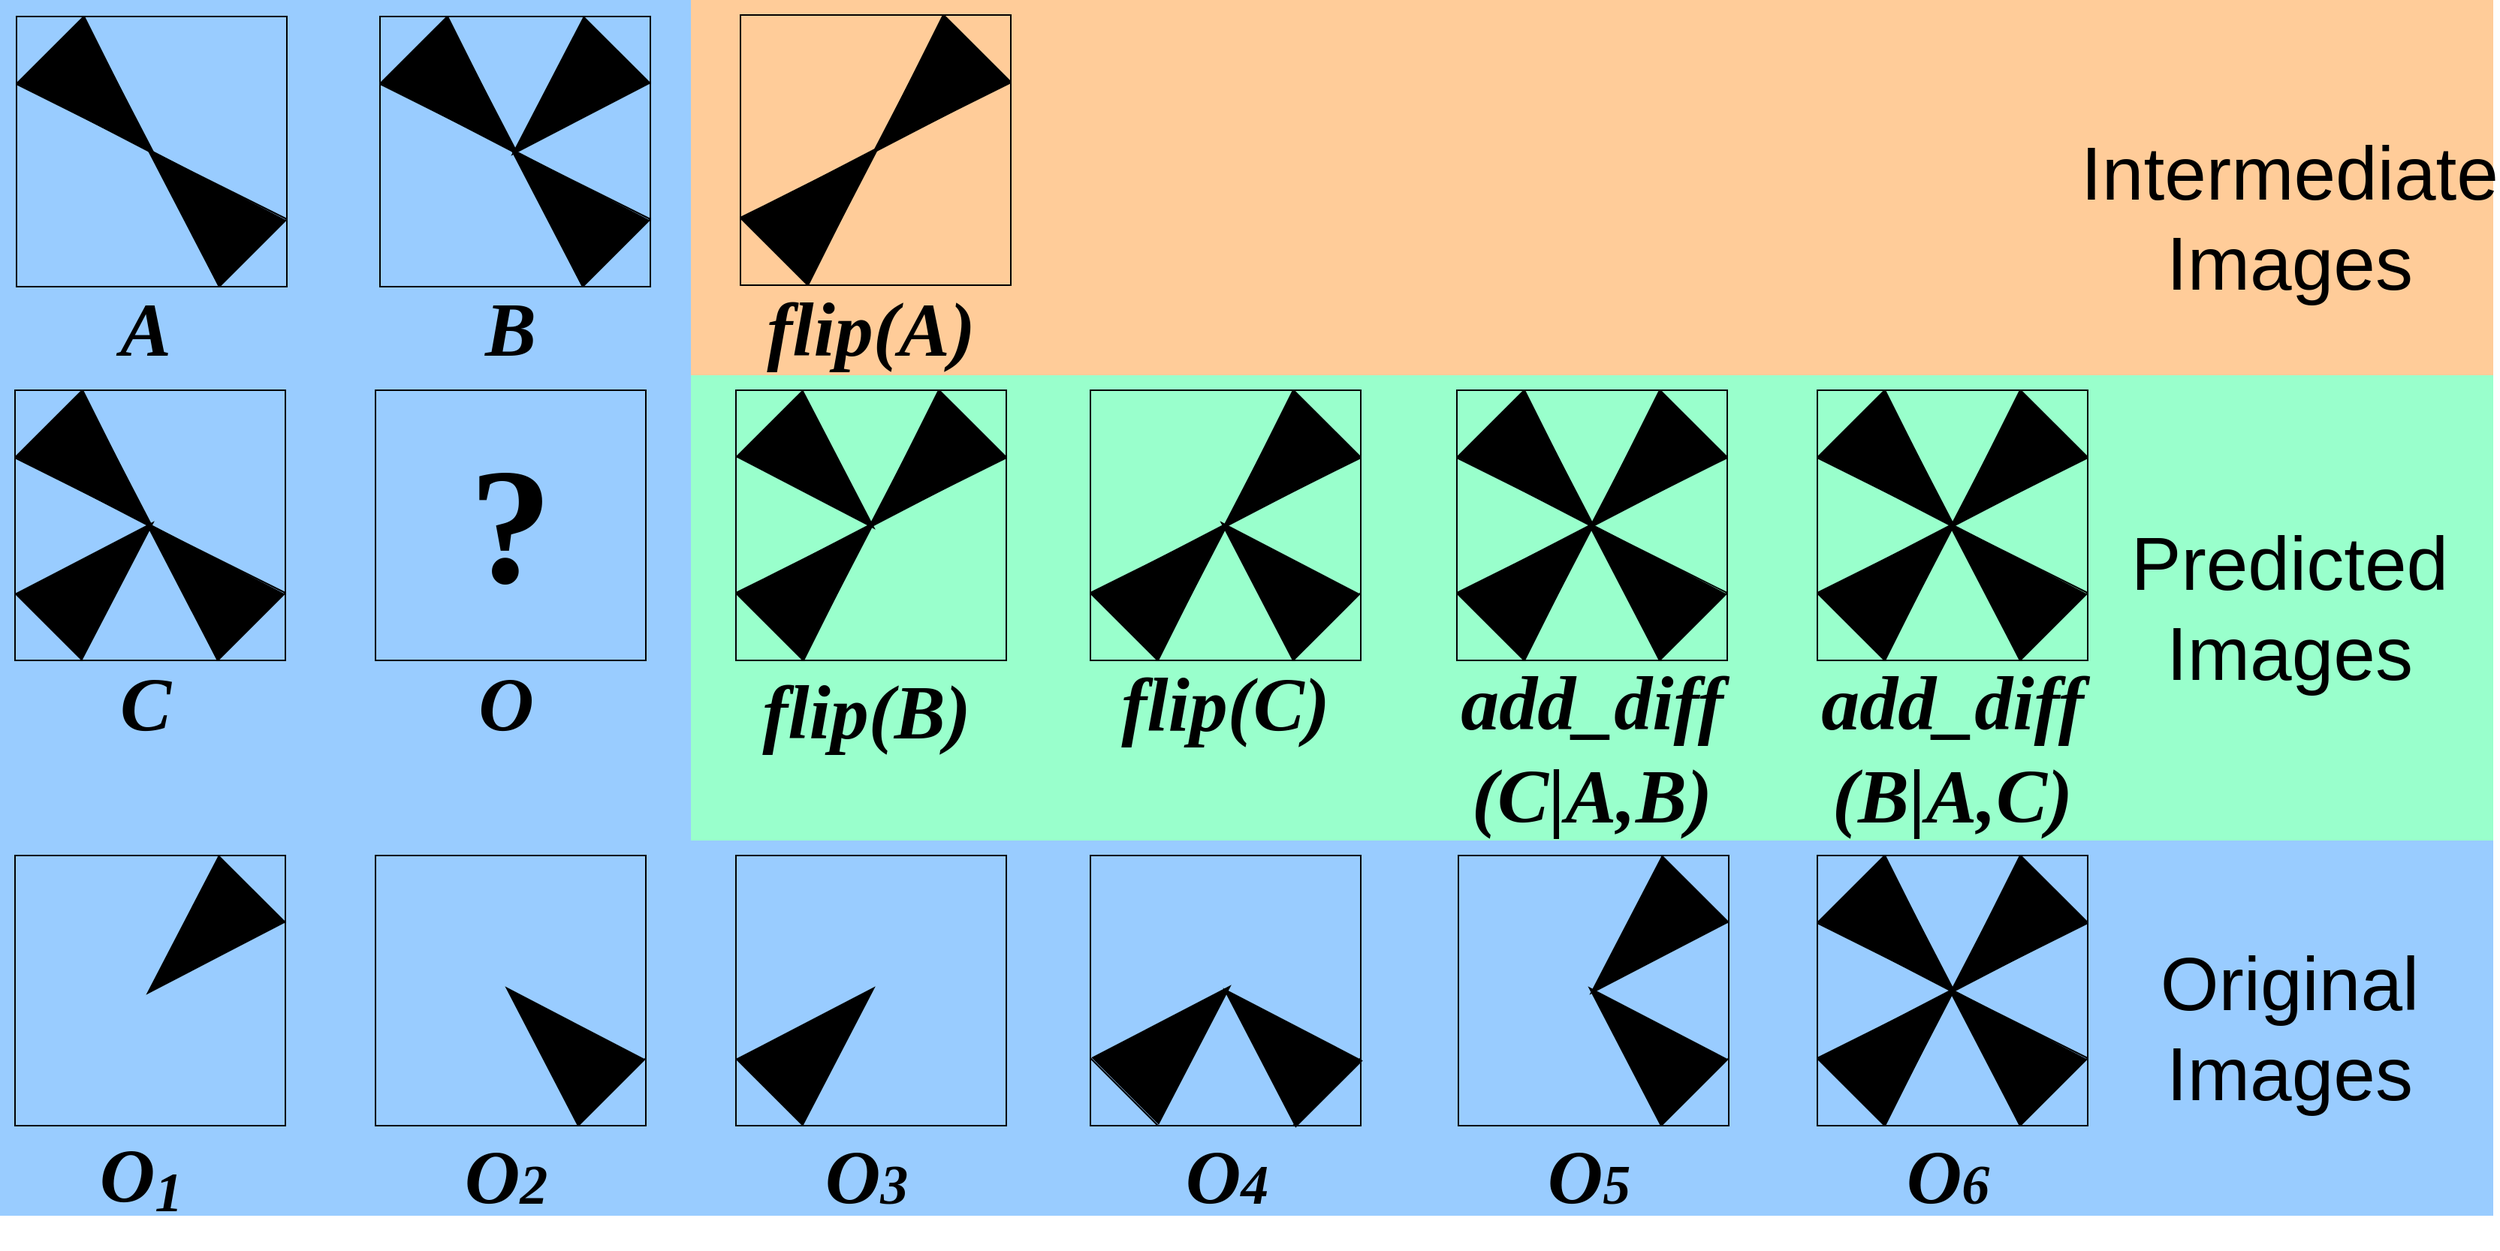 <mxfile version="12.9.13" type="device"><diagram id="jksH0G1JqViHmrjZxsYp" name="Page-1"><mxGraphModel dx="-59" dy="522" grid="1" gridSize="10" guides="1" tooltips="1" connect="1" arrows="1" fold="1" page="1" pageScale="1" pageWidth="827" pageHeight="1169" math="0" shadow="0"><root><mxCell id="0"/><mxCell id="1" parent="0"/><mxCell id="V8iAN355893rU8RyDcKf-46" value="" style="shape=ext;double=1;rounded=0;whiteSpace=wrap;html=1;strokeColor=none;fillColor=#FFCC99;" parent="1" vertex="1"><mxGeometry x="1460" y="360" width="1200" height="250" as="geometry"/></mxCell><mxCell id="V8iAN355893rU8RyDcKf-45" value="" style="shape=ext;double=1;rounded=0;whiteSpace=wrap;html=1;strokeColor=none;fillColor=#99FFCC;" parent="1" vertex="1"><mxGeometry x="1460" y="610" width="1200" height="310" as="geometry"/></mxCell><mxCell id="V8iAN355893rU8RyDcKf-40" value="" style="shape=ext;double=1;rounded=0;whiteSpace=wrap;html=1;strokeColor=none;fillColor=#99CCFF;" parent="1" vertex="1"><mxGeometry x="1430" y="920" width="1230" height="250" as="geometry"/></mxCell><mxCell id="V8iAN355893rU8RyDcKf-39" value="" style="shape=ext;double=1;rounded=0;whiteSpace=wrap;html=1;strokeColor=none;fillColor=#99CCFF;" parent="1" vertex="1"><mxGeometry x="1000" y="360" width="460" height="810" as="geometry"/></mxCell><mxCell id="NiwXGFYNFmS52FeRTaWE-50" value="&lt;h1&gt;&lt;font face=&quot;Times New Roman&quot;&gt;&lt;i&gt;&lt;span style=&quot;font-size: 51px&quot;&gt;O&lt;/span&gt;&lt;sub&gt;&lt;font style=&quot;font-size: 37px&quot;&gt;1&lt;/font&gt;&lt;/sub&gt;&lt;/i&gt;&lt;/font&gt;&lt;/h1&gt;" style="text;html=1;strokeColor=none;fillColor=none;align=center;verticalAlign=middle;whiteSpace=wrap;rounded=0;" parent="1" vertex="1"><mxGeometry x="1053.56" y="1115" width="80" height="60" as="geometry"/></mxCell><mxCell id="NiwXGFYNFmS52FeRTaWE-51" value="&lt;h1&gt;&lt;font face=&quot;Times New Roman&quot;&gt;&lt;i&gt;&lt;span style=&quot;font-size: 51px&quot;&gt;O&lt;/span&gt;&lt;span style=&quot;font-size: 37px&quot;&gt;2&lt;/span&gt;&lt;/i&gt;&lt;/font&gt;&lt;/h1&gt;" style="text;html=1;strokeColor=none;fillColor=none;align=center;verticalAlign=middle;whiteSpace=wrap;rounded=0;" parent="1" vertex="1"><mxGeometry x="1297" y="1115" width="80" height="60" as="geometry"/></mxCell><mxCell id="NiwXGFYNFmS52FeRTaWE-53" value="&lt;h1&gt;&lt;font face=&quot;Times New Roman&quot;&gt;&lt;i&gt;&lt;span style=&quot;font-size: 51px&quot;&gt;O&lt;/span&gt;&lt;span style=&quot;font-size: 37px&quot;&gt;4&lt;/span&gt;&lt;/i&gt;&lt;/font&gt;&lt;/h1&gt;" style="text;html=1;strokeColor=none;fillColor=none;align=center;verticalAlign=middle;whiteSpace=wrap;rounded=0;" parent="1" vertex="1"><mxGeometry x="1777" y="1115" width="80" height="60" as="geometry"/></mxCell><mxCell id="NiwXGFYNFmS52FeRTaWE-54" value="&lt;h1&gt;&lt;font face=&quot;Times New Roman&quot;&gt;&lt;i&gt;&lt;span style=&quot;font-size: 51px&quot;&gt;O&lt;/span&gt;&lt;span style=&quot;font-size: 37px&quot;&gt;5&lt;/span&gt;&lt;/i&gt;&lt;/font&gt;&lt;/h1&gt;" style="text;html=1;strokeColor=none;fillColor=none;align=center;verticalAlign=middle;whiteSpace=wrap;rounded=0;" parent="1" vertex="1"><mxGeometry x="2018" y="1115" width="80" height="60" as="geometry"/></mxCell><mxCell id="ddSdsStfOolBlEzkLRpu-2" value="" style="group" parent="1" vertex="1" connectable="0"><mxGeometry x="1253.44" y="400" width="174" height="172" as="geometry"/></mxCell><mxCell id="NiwXGFYNFmS52FeRTaWE-175" value="" style="group" parent="ddSdsStfOolBlEzkLRpu-2" vertex="1" connectable="0"><mxGeometry x="-0.44" y="-29" width="174" height="172" as="geometry"/></mxCell><mxCell id="NiwXGFYNFmS52FeRTaWE-173" value="" style="group" parent="NiwXGFYNFmS52FeRTaWE-175" vertex="1" connectable="0"><mxGeometry width="174" height="172" as="geometry"/></mxCell><mxCell id="NiwXGFYNFmS52FeRTaWE-170" value="" style="group" parent="NiwXGFYNFmS52FeRTaWE-173" vertex="1" connectable="0"><mxGeometry width="174" height="172" as="geometry"/></mxCell><mxCell id="NiwXGFYNFmS52FeRTaWE-151" value="" style="group" parent="NiwXGFYNFmS52FeRTaWE-170" vertex="1" connectable="0"><mxGeometry width="174" height="172" as="geometry"/></mxCell><mxCell id="NiwXGFYNFmS52FeRTaWE-148" value="" style="group" parent="NiwXGFYNFmS52FeRTaWE-151" vertex="1" connectable="0"><mxGeometry width="174" height="172" as="geometry"/></mxCell><mxCell id="NiwXGFYNFmS52FeRTaWE-70" value="" style="group" parent="NiwXGFYNFmS52FeRTaWE-148" vertex="1" connectable="0"><mxGeometry width="174" height="172" as="geometry"/></mxCell><mxCell id="I-WeOvQa9Y4Ec-B1qsH_-161" value="" style="group" parent="NiwXGFYNFmS52FeRTaWE-70" vertex="1" connectable="0"><mxGeometry width="174" height="172" as="geometry"/></mxCell><mxCell id="I-WeOvQa9Y4Ec-B1qsH_-137" value="" style="whiteSpace=wrap;html=1;aspect=fixed;fillColor=none;" parent="I-WeOvQa9Y4Ec-B1qsH_-161" vertex="1"><mxGeometry width="180" height="180" as="geometry"/></mxCell><mxCell id="I-WeOvQa9Y4Ec-B1qsH_-138" value="" style="endArrow=none;html=1;entryX=1;entryY=0.25;entryDx=0;entryDy=0;exitX=0.75;exitY=0;exitDx=0;exitDy=0;" parent="I-WeOvQa9Y4Ec-B1qsH_-161" source="I-WeOvQa9Y4Ec-B1qsH_-137" target="I-WeOvQa9Y4Ec-B1qsH_-137" edge="1"><mxGeometry width="50" height="50" relative="1" as="geometry"><mxPoint x="90" y="210" as="sourcePoint"/><mxPoint x="140" y="160" as="targetPoint"/></mxGeometry></mxCell><mxCell id="I-WeOvQa9Y4Ec-B1qsH_-139" value="" style="endArrow=none;html=1;entryX=1;entryY=0.75;entryDx=0;entryDy=0;exitX=0.75;exitY=1;exitDx=0;exitDy=0;" parent="I-WeOvQa9Y4Ec-B1qsH_-161" source="I-WeOvQa9Y4Ec-B1qsH_-137" target="I-WeOvQa9Y4Ec-B1qsH_-137" edge="1"><mxGeometry width="50" height="50" relative="1" as="geometry"><mxPoint y="230" as="sourcePoint"/><mxPoint x="50" y="180" as="targetPoint"/></mxGeometry></mxCell><mxCell id="I-WeOvQa9Y4Ec-B1qsH_-141" value="" style="endArrow=none;html=1;entryX=0.25;entryY=0;entryDx=0;entryDy=0;exitX=0;exitY=0.25;exitDx=0;exitDy=0;" parent="I-WeOvQa9Y4Ec-B1qsH_-161" source="I-WeOvQa9Y4Ec-B1qsH_-137" target="I-WeOvQa9Y4Ec-B1qsH_-137" edge="1"><mxGeometry width="50" height="50" relative="1" as="geometry"><mxPoint x="-10" y="270" as="sourcePoint"/><mxPoint x="40" y="220" as="targetPoint"/></mxGeometry></mxCell><mxCell id="I-WeOvQa9Y4Ec-B1qsH_-144" value="" style="endArrow=none;html=1;entryX=0.25;entryY=0;entryDx=0;entryDy=0;exitX=0.75;exitY=1;exitDx=0;exitDy=0;" parent="I-WeOvQa9Y4Ec-B1qsH_-161" source="I-WeOvQa9Y4Ec-B1qsH_-137" target="I-WeOvQa9Y4Ec-B1qsH_-137" edge="1"><mxGeometry width="50" height="50" relative="1" as="geometry"><mxPoint x="-170" y="260" as="sourcePoint"/><mxPoint x="-120" y="210" as="targetPoint"/></mxGeometry></mxCell><mxCell id="I-WeOvQa9Y4Ec-B1qsH_-145" value="" style="endArrow=none;html=1;entryX=0;entryY=0.25;entryDx=0;entryDy=0;exitX=1;exitY=0.75;exitDx=0;exitDy=0;" parent="I-WeOvQa9Y4Ec-B1qsH_-161" source="I-WeOvQa9Y4Ec-B1qsH_-137" target="I-WeOvQa9Y4Ec-B1qsH_-137" edge="1"><mxGeometry width="50" height="50" relative="1" as="geometry"><mxPoint x="-50" y="310" as="sourcePoint"/><mxPoint y="260" as="targetPoint"/></mxGeometry></mxCell><mxCell id="I-WeOvQa9Y4Ec-B1qsH_-146" value="a" style="triangle;whiteSpace=wrap;html=1;fillColor=#000000;rotation=45;" parent="I-WeOvQa9Y4Ec-B1qsH_-161" vertex="1"><mxGeometry x="8.12" y="26" width="98" height="62" as="geometry"/></mxCell><mxCell id="NiwXGFYNFmS52FeRTaWE-67" value="a" style="triangle;whiteSpace=wrap;html=1;fillColor=#000000;rotation=45;direction=south;" parent="I-WeOvQa9Y4Ec-B1qsH_-161" vertex="1"><mxGeometry x="92" y="8" width="62" height="98" as="geometry"/></mxCell><mxCell id="NiwXGFYNFmS52FeRTaWE-68" value="a" style="triangle;whiteSpace=wrap;html=1;fillColor=#000000;rotation=45;direction=west;" parent="I-WeOvQa9Y4Ec-B1qsH_-161" vertex="1"><mxGeometry x="73" y="92" width="98" height="62" as="geometry"/></mxCell><mxCell id="OsRiTLpaoRMBP1u2GWGv-2" value="&lt;h1&gt;&lt;font style=&quot;font-size: 51px&quot; face=&quot;Times New Roman&quot;&gt;&lt;i&gt;B&lt;/i&gt;&lt;/font&gt;&lt;/h1&gt;" style="text;html=1;strokeColor=none;fillColor=none;align=center;verticalAlign=middle;whiteSpace=wrap;rounded=0;" parent="1" vertex="1"><mxGeometry x="1300.44" y="550" width="80" height="60" as="geometry"/></mxCell><mxCell id="OsRiTLpaoRMBP1u2GWGv-4" value="" style="group" parent="1" vertex="1" connectable="0"><mxGeometry x="1010" y="930" width="178" height="176" as="geometry"/></mxCell><mxCell id="NiwXGFYNFmS52FeRTaWE-132" value="" style="group" parent="OsRiTLpaoRMBP1u2GWGv-4" vertex="1" connectable="0"><mxGeometry x="4" y="4" width="174" height="172" as="geometry"/></mxCell><mxCell id="NiwXGFYNFmS52FeRTaWE-152" value="" style="group" parent="OsRiTLpaoRMBP1u2GWGv-4" vertex="1" connectable="0"><mxGeometry width="174" height="172" as="geometry"/></mxCell><mxCell id="NiwXGFYNFmS52FeRTaWE-153" value="" style="group" parent="NiwXGFYNFmS52FeRTaWE-152" vertex="1" connectable="0"><mxGeometry width="174" height="172" as="geometry"/></mxCell><mxCell id="NiwXGFYNFmS52FeRTaWE-154" value="" style="group" parent="NiwXGFYNFmS52FeRTaWE-153" vertex="1" connectable="0"><mxGeometry width="174" height="172" as="geometry"/></mxCell><mxCell id="NiwXGFYNFmS52FeRTaWE-155" value="" style="group" parent="NiwXGFYNFmS52FeRTaWE-154" vertex="1" connectable="0"><mxGeometry width="174" height="172" as="geometry"/></mxCell><mxCell id="NiwXGFYNFmS52FeRTaWE-156" value="" style="whiteSpace=wrap;html=1;aspect=fixed;fillColor=none;" parent="NiwXGFYNFmS52FeRTaWE-155" vertex="1"><mxGeometry width="180" height="180" as="geometry"/></mxCell><mxCell id="NiwXGFYNFmS52FeRTaWE-157" value="" style="endArrow=none;html=1;entryX=1;entryY=0.25;entryDx=0;entryDy=0;exitX=0.75;exitY=0;exitDx=0;exitDy=0;" parent="NiwXGFYNFmS52FeRTaWE-155" source="NiwXGFYNFmS52FeRTaWE-156" target="NiwXGFYNFmS52FeRTaWE-156" edge="1"><mxGeometry width="50" height="50" relative="1" as="geometry"><mxPoint x="90" y="210" as="sourcePoint"/><mxPoint x="140" y="160" as="targetPoint"/></mxGeometry></mxCell><mxCell id="NiwXGFYNFmS52FeRTaWE-166" value="a" style="triangle;whiteSpace=wrap;html=1;fillColor=#000000;rotation=45;direction=south;" parent="NiwXGFYNFmS52FeRTaWE-155" vertex="1"><mxGeometry x="92" y="8" width="62" height="98" as="geometry"/></mxCell><mxCell id="OsRiTLpaoRMBP1u2GWGv-5" value="" style="group" parent="1" vertex="1" connectable="0"><mxGeometry x="1250" y="930" width="174" height="172" as="geometry"/></mxCell><mxCell id="NiwXGFYNFmS52FeRTaWE-176" value="" style="group" parent="OsRiTLpaoRMBP1u2GWGv-5" vertex="1" connectable="0"><mxGeometry width="174" height="172" as="geometry"/></mxCell><mxCell id="NiwXGFYNFmS52FeRTaWE-177" value="" style="group" parent="NiwXGFYNFmS52FeRTaWE-176" vertex="1" connectable="0"><mxGeometry width="174" height="172" as="geometry"/></mxCell><mxCell id="NiwXGFYNFmS52FeRTaWE-178" value="" style="group" parent="NiwXGFYNFmS52FeRTaWE-177" vertex="1" connectable="0"><mxGeometry width="174" height="172" as="geometry"/></mxCell><mxCell id="NiwXGFYNFmS52FeRTaWE-179" value="" style="group" parent="NiwXGFYNFmS52FeRTaWE-178" vertex="1" connectable="0"><mxGeometry width="174" height="172" as="geometry"/></mxCell><mxCell id="NiwXGFYNFmS52FeRTaWE-180" value="" style="group" parent="NiwXGFYNFmS52FeRTaWE-179" vertex="1" connectable="0"><mxGeometry width="174" height="172" as="geometry"/></mxCell><mxCell id="NiwXGFYNFmS52FeRTaWE-181" value="" style="group" parent="NiwXGFYNFmS52FeRTaWE-180" vertex="1" connectable="0"><mxGeometry width="174" height="172" as="geometry"/></mxCell><mxCell id="NiwXGFYNFmS52FeRTaWE-182" value="" style="group" parent="NiwXGFYNFmS52FeRTaWE-181" vertex="1" connectable="0"><mxGeometry width="174" height="172" as="geometry"/></mxCell><mxCell id="NiwXGFYNFmS52FeRTaWE-183" value="" style="whiteSpace=wrap;html=1;aspect=fixed;fillColor=none;" parent="NiwXGFYNFmS52FeRTaWE-182" vertex="1"><mxGeometry width="180" height="180" as="geometry"/></mxCell><mxCell id="NiwXGFYNFmS52FeRTaWE-185" value="" style="endArrow=none;html=1;entryX=1;entryY=0.75;entryDx=0;entryDy=0;exitX=0.75;exitY=1;exitDx=0;exitDy=0;" parent="NiwXGFYNFmS52FeRTaWE-182" source="NiwXGFYNFmS52FeRTaWE-183" target="NiwXGFYNFmS52FeRTaWE-183" edge="1"><mxGeometry width="50" height="50" relative="1" as="geometry"><mxPoint y="230" as="sourcePoint"/><mxPoint x="50" y="180" as="targetPoint"/></mxGeometry></mxCell><mxCell id="NiwXGFYNFmS52FeRTaWE-194" value="a" style="triangle;whiteSpace=wrap;html=1;fillColor=#000000;rotation=45;direction=west;" parent="NiwXGFYNFmS52FeRTaWE-182" vertex="1"><mxGeometry x="73" y="92" width="98" height="62" as="geometry"/></mxCell><mxCell id="OsRiTLpaoRMBP1u2GWGv-6" value="" style="group" parent="1" vertex="1" connectable="0"><mxGeometry x="1490" y="930" width="174" height="172" as="geometry"/></mxCell><mxCell id="NiwXGFYNFmS52FeRTaWE-196" value="" style="group" parent="OsRiTLpaoRMBP1u2GWGv-6" vertex="1" connectable="0"><mxGeometry width="174" height="172" as="geometry"/></mxCell><mxCell id="NiwXGFYNFmS52FeRTaWE-197" value="" style="group" parent="NiwXGFYNFmS52FeRTaWE-196" vertex="1" connectable="0"><mxGeometry width="174" height="172" as="geometry"/></mxCell><mxCell id="NiwXGFYNFmS52FeRTaWE-198" value="" style="group" parent="NiwXGFYNFmS52FeRTaWE-197" vertex="1" connectable="0"><mxGeometry width="174" height="172" as="geometry"/></mxCell><mxCell id="NiwXGFYNFmS52FeRTaWE-199" value="" style="group" parent="NiwXGFYNFmS52FeRTaWE-198" vertex="1" connectable="0"><mxGeometry width="174" height="172" as="geometry"/></mxCell><mxCell id="NiwXGFYNFmS52FeRTaWE-200" value="" style="group" parent="NiwXGFYNFmS52FeRTaWE-199" vertex="1" connectable="0"><mxGeometry width="174" height="172" as="geometry"/></mxCell><mxCell id="NiwXGFYNFmS52FeRTaWE-201" value="" style="group" parent="NiwXGFYNFmS52FeRTaWE-200" vertex="1" connectable="0"><mxGeometry width="174" height="172" as="geometry"/></mxCell><mxCell id="NiwXGFYNFmS52FeRTaWE-202" value="" style="group" parent="NiwXGFYNFmS52FeRTaWE-201" vertex="1" connectable="0"><mxGeometry width="174" height="172" as="geometry"/></mxCell><mxCell id="NiwXGFYNFmS52FeRTaWE-203" value="" style="whiteSpace=wrap;html=1;aspect=fixed;fillColor=none;" parent="NiwXGFYNFmS52FeRTaWE-202" vertex="1"><mxGeometry width="180" height="180" as="geometry"/></mxCell><mxCell id="NiwXGFYNFmS52FeRTaWE-206" value="" style="endArrow=none;html=1;entryX=0.25;entryY=1;entryDx=0;entryDy=0;exitX=0;exitY=0.75;exitDx=0;exitDy=0;" parent="NiwXGFYNFmS52FeRTaWE-202" source="NiwXGFYNFmS52FeRTaWE-203" target="NiwXGFYNFmS52FeRTaWE-203" edge="1"><mxGeometry width="50" height="50" relative="1" as="geometry"><mxPoint x="30" y="260" as="sourcePoint"/><mxPoint x="80" y="210" as="targetPoint"/></mxGeometry></mxCell><mxCell id="NiwXGFYNFmS52FeRTaWE-215" value="a" style="triangle;whiteSpace=wrap;html=1;fillColor=#000000;rotation=45;direction=north;" parent="NiwXGFYNFmS52FeRTaWE-202" vertex="1"><mxGeometry x="26.12" y="74" width="62" height="98" as="geometry"/></mxCell><mxCell id="OsRiTLpaoRMBP1u2GWGv-8" value="" style="group" parent="1" vertex="1" connectable="0"><mxGeometry x="1971" y="930" width="174" height="172" as="geometry"/></mxCell><mxCell id="NiwXGFYNFmS52FeRTaWE-86" value="" style="group" parent="OsRiTLpaoRMBP1u2GWGv-8" vertex="1" connectable="0"><mxGeometry width="174" height="172" as="geometry"/></mxCell><mxCell id="NiwXGFYNFmS52FeRTaWE-87" value="" style="group" parent="NiwXGFYNFmS52FeRTaWE-86" vertex="1" connectable="0"><mxGeometry width="174" height="172" as="geometry"/></mxCell><mxCell id="NiwXGFYNFmS52FeRTaWE-88" value="" style="whiteSpace=wrap;html=1;aspect=fixed;fillColor=none;" parent="NiwXGFYNFmS52FeRTaWE-87" vertex="1"><mxGeometry width="180" height="180" as="geometry"/></mxCell><mxCell id="NiwXGFYNFmS52FeRTaWE-89" value="" style="endArrow=none;html=1;entryX=1;entryY=0.25;entryDx=0;entryDy=0;exitX=0.75;exitY=0;exitDx=0;exitDy=0;" parent="NiwXGFYNFmS52FeRTaWE-87" source="NiwXGFYNFmS52FeRTaWE-88" target="NiwXGFYNFmS52FeRTaWE-88" edge="1"><mxGeometry width="50" height="50" relative="1" as="geometry"><mxPoint x="90" y="210" as="sourcePoint"/><mxPoint x="140" y="160" as="targetPoint"/></mxGeometry></mxCell><mxCell id="NiwXGFYNFmS52FeRTaWE-90" value="" style="endArrow=none;html=1;entryX=1;entryY=0.75;entryDx=0;entryDy=0;exitX=0.75;exitY=1;exitDx=0;exitDy=0;" parent="NiwXGFYNFmS52FeRTaWE-87" source="NiwXGFYNFmS52FeRTaWE-88" target="NiwXGFYNFmS52FeRTaWE-88" edge="1"><mxGeometry width="50" height="50" relative="1" as="geometry"><mxPoint y="230" as="sourcePoint"/><mxPoint x="50" y="180" as="targetPoint"/></mxGeometry></mxCell><mxCell id="NiwXGFYNFmS52FeRTaWE-98" value="a" style="triangle;whiteSpace=wrap;html=1;fillColor=#000000;rotation=45;direction=south;" parent="NiwXGFYNFmS52FeRTaWE-87" vertex="1"><mxGeometry x="92" y="8" width="62" height="98" as="geometry"/></mxCell><mxCell id="NiwXGFYNFmS52FeRTaWE-99" value="a" style="triangle;whiteSpace=wrap;html=1;fillColor=#000000;rotation=45;direction=west;" parent="NiwXGFYNFmS52FeRTaWE-87" vertex="1"><mxGeometry x="73" y="92" width="98" height="62" as="geometry"/></mxCell><mxCell id="OsRiTLpaoRMBP1u2GWGv-9" value="" style="group" parent="1" vertex="1" connectable="0"><mxGeometry x="1730" y="930" width="174" height="172" as="geometry"/></mxCell><mxCell id="NiwXGFYNFmS52FeRTaWE-117" value="" style="group" parent="OsRiTLpaoRMBP1u2GWGv-9" vertex="1" connectable="0"><mxGeometry width="174" height="172" as="geometry"/></mxCell><mxCell id="NiwXGFYNFmS52FeRTaWE-118" value="" style="group" parent="NiwXGFYNFmS52FeRTaWE-117" vertex="1" connectable="0"><mxGeometry width="174" height="172" as="geometry"/></mxCell><mxCell id="NiwXGFYNFmS52FeRTaWE-119" value="" style="whiteSpace=wrap;html=1;aspect=fixed;fillColor=none;" parent="NiwXGFYNFmS52FeRTaWE-118" vertex="1"><mxGeometry x="-4" width="180" height="180" as="geometry"/></mxCell><mxCell id="NiwXGFYNFmS52FeRTaWE-121" value="" style="endArrow=none;html=1;entryX=1;entryY=0.75;entryDx=0;entryDy=0;exitX=0.75;exitY=1;exitDx=0;exitDy=0;" parent="NiwXGFYNFmS52FeRTaWE-118" source="NiwXGFYNFmS52FeRTaWE-119" target="NiwXGFYNFmS52FeRTaWE-119" edge="1"><mxGeometry width="50" height="50" relative="1" as="geometry"><mxPoint y="230" as="sourcePoint"/><mxPoint x="50" y="180" as="targetPoint"/></mxGeometry></mxCell><mxCell id="NiwXGFYNFmS52FeRTaWE-122" value="" style="endArrow=none;html=1;entryX=0.25;entryY=1;entryDx=0;entryDy=0;exitX=0;exitY=0.75;exitDx=0;exitDy=0;" parent="NiwXGFYNFmS52FeRTaWE-118" source="NiwXGFYNFmS52FeRTaWE-119" target="NiwXGFYNFmS52FeRTaWE-119" edge="1"><mxGeometry width="50" height="50" relative="1" as="geometry"><mxPoint x="30" y="260" as="sourcePoint"/><mxPoint x="80" y="210" as="targetPoint"/></mxGeometry></mxCell><mxCell id="NiwXGFYNFmS52FeRTaWE-130" value="a" style="triangle;whiteSpace=wrap;html=1;fillColor=#000000;rotation=45;direction=west;" parent="NiwXGFYNFmS52FeRTaWE-118" vertex="1"><mxGeometry x="71" y="93" width="98" height="62" as="geometry"/></mxCell><mxCell id="NiwXGFYNFmS52FeRTaWE-131" value="a" style="triangle;whiteSpace=wrap;html=1;fillColor=#000000;rotation=45;direction=north;" parent="NiwXGFYNFmS52FeRTaWE-118" vertex="1"><mxGeometry x="23.12" y="73" width="62" height="98" as="geometry"/></mxCell><mxCell id="V8iAN355893rU8RyDcKf-2" value="" style="group" parent="1" vertex="1" connectable="0"><mxGeometry x="1010" y="400" width="176" height="460" as="geometry"/></mxCell><mxCell id="ddSdsStfOolBlEzkLRpu-1" value="" style="group" parent="V8iAN355893rU8RyDcKf-2" vertex="1" connectable="0"><mxGeometry x="1" y="-29" width="174" height="172" as="geometry"/></mxCell><mxCell id="NiwXGFYNFmS52FeRTaWE-236" value="" style="group" parent="ddSdsStfOolBlEzkLRpu-1" vertex="1" connectable="0"><mxGeometry width="174" height="172" as="geometry"/></mxCell><mxCell id="NiwXGFYNFmS52FeRTaWE-237" value="" style="group" parent="NiwXGFYNFmS52FeRTaWE-236" vertex="1" connectable="0"><mxGeometry width="174" height="172" as="geometry"/></mxCell><mxCell id="NiwXGFYNFmS52FeRTaWE-238" value="" style="group" parent="NiwXGFYNFmS52FeRTaWE-237" vertex="1" connectable="0"><mxGeometry width="174" height="172" as="geometry"/></mxCell><mxCell id="NiwXGFYNFmS52FeRTaWE-239" value="" style="group" parent="NiwXGFYNFmS52FeRTaWE-238" vertex="1" connectable="0"><mxGeometry width="174" height="172" as="geometry"/></mxCell><mxCell id="NiwXGFYNFmS52FeRTaWE-240" value="" style="group" parent="NiwXGFYNFmS52FeRTaWE-239" vertex="1" connectable="0"><mxGeometry width="174" height="172" as="geometry"/></mxCell><mxCell id="NiwXGFYNFmS52FeRTaWE-241" value="" style="group" parent="NiwXGFYNFmS52FeRTaWE-240" vertex="1" connectable="0"><mxGeometry width="174" height="172" as="geometry"/></mxCell><mxCell id="NiwXGFYNFmS52FeRTaWE-242" value="" style="group" parent="NiwXGFYNFmS52FeRTaWE-241" vertex="1" connectable="0"><mxGeometry width="174" height="172" as="geometry"/></mxCell><mxCell id="NiwXGFYNFmS52FeRTaWE-243" value="" style="whiteSpace=wrap;html=1;aspect=fixed;fillColor=none;" parent="NiwXGFYNFmS52FeRTaWE-242" vertex="1"><mxGeometry width="180" height="180" as="geometry"/></mxCell><mxCell id="NiwXGFYNFmS52FeRTaWE-245" value="" style="endArrow=none;html=1;entryX=1;entryY=0.75;entryDx=0;entryDy=0;exitX=0.75;exitY=1;exitDx=0;exitDy=0;" parent="NiwXGFYNFmS52FeRTaWE-242" source="NiwXGFYNFmS52FeRTaWE-243" target="NiwXGFYNFmS52FeRTaWE-243" edge="1"><mxGeometry width="50" height="50" relative="1" as="geometry"><mxPoint y="230" as="sourcePoint"/><mxPoint x="50" y="180" as="targetPoint"/></mxGeometry></mxCell><mxCell id="NiwXGFYNFmS52FeRTaWE-247" value="" style="endArrow=none;html=1;entryX=0.25;entryY=0;entryDx=0;entryDy=0;exitX=0;exitY=0.25;exitDx=0;exitDy=0;" parent="NiwXGFYNFmS52FeRTaWE-242" source="NiwXGFYNFmS52FeRTaWE-243" target="NiwXGFYNFmS52FeRTaWE-243" edge="1"><mxGeometry width="50" height="50" relative="1" as="geometry"><mxPoint x="-10" y="270" as="sourcePoint"/><mxPoint x="40" y="220" as="targetPoint"/></mxGeometry></mxCell><mxCell id="NiwXGFYNFmS52FeRTaWE-250" value="" style="endArrow=none;html=1;entryX=0.25;entryY=0;entryDx=0;entryDy=0;exitX=0.75;exitY=1;exitDx=0;exitDy=0;" parent="NiwXGFYNFmS52FeRTaWE-242" source="NiwXGFYNFmS52FeRTaWE-243" target="NiwXGFYNFmS52FeRTaWE-243" edge="1"><mxGeometry width="50" height="50" relative="1" as="geometry"><mxPoint x="-170" y="260" as="sourcePoint"/><mxPoint x="-120" y="210" as="targetPoint"/></mxGeometry></mxCell><mxCell id="NiwXGFYNFmS52FeRTaWE-251" value="" style="endArrow=none;html=1;entryX=0;entryY=0.25;entryDx=0;entryDy=0;exitX=1;exitY=0.75;exitDx=0;exitDy=0;" parent="NiwXGFYNFmS52FeRTaWE-242" source="NiwXGFYNFmS52FeRTaWE-243" target="NiwXGFYNFmS52FeRTaWE-243" edge="1"><mxGeometry width="50" height="50" relative="1" as="geometry"><mxPoint x="-50" y="310" as="sourcePoint"/><mxPoint y="260" as="targetPoint"/></mxGeometry></mxCell><mxCell id="NiwXGFYNFmS52FeRTaWE-252" value="a" style="triangle;whiteSpace=wrap;html=1;fillColor=#000000;rotation=45;" parent="NiwXGFYNFmS52FeRTaWE-242" vertex="1"><mxGeometry x="8.12" y="26" width="98" height="62" as="geometry"/></mxCell><mxCell id="NiwXGFYNFmS52FeRTaWE-254" value="a" style="triangle;whiteSpace=wrap;html=1;fillColor=#000000;rotation=45;direction=west;" parent="NiwXGFYNFmS52FeRTaWE-242" vertex="1"><mxGeometry x="73" y="92" width="98" height="62" as="geometry"/></mxCell><mxCell id="OsRiTLpaoRMBP1u2GWGv-1" value="&lt;h1&gt;&lt;font style=&quot;font-size: 51px&quot; face=&quot;Times New Roman&quot;&gt;&lt;i&gt;A&lt;/i&gt;&lt;/font&gt;&lt;/h1&gt;" style="text;html=1;strokeColor=none;fillColor=none;align=center;verticalAlign=middle;whiteSpace=wrap;rounded=0;" parent="V8iAN355893rU8RyDcKf-2" vertex="1"><mxGeometry x="47" y="150" width="80" height="60" as="geometry"/></mxCell><mxCell id="V8iAN355893rU8RyDcKf-3" value="" style="group" parent="V8iAN355893rU8RyDcKf-2" vertex="1" connectable="0"><mxGeometry y="220" width="174" height="240" as="geometry"/></mxCell><mxCell id="V8iAN355893rU8RyDcKf-1" value="" style="group" parent="V8iAN355893rU8RyDcKf-3" vertex="1" connectable="0"><mxGeometry width="174" height="240" as="geometry"/></mxCell><mxCell id="ddSdsStfOolBlEzkLRpu-4" value="" style="group" parent="V8iAN355893rU8RyDcKf-1" vertex="1" connectable="0"><mxGeometry width="174" height="172" as="geometry"/></mxCell><mxCell id="ddSdsStfOolBlEzkLRpu-3" value="" style="group" parent="ddSdsStfOolBlEzkLRpu-4" vertex="1" connectable="0"><mxGeometry width="174" height="172" as="geometry"/></mxCell><mxCell id="NiwXGFYNFmS52FeRTaWE-256" value="" style="group" parent="ddSdsStfOolBlEzkLRpu-3" vertex="1" connectable="0"><mxGeometry width="174" height="172" as="geometry"/></mxCell><mxCell id="NiwXGFYNFmS52FeRTaWE-257" value="" style="group" parent="NiwXGFYNFmS52FeRTaWE-256" vertex="1" connectable="0"><mxGeometry width="174" height="172" as="geometry"/></mxCell><mxCell id="NiwXGFYNFmS52FeRTaWE-258" value="" style="group" parent="NiwXGFYNFmS52FeRTaWE-257" vertex="1" connectable="0"><mxGeometry width="174" height="172" as="geometry"/></mxCell><mxCell id="NiwXGFYNFmS52FeRTaWE-259" value="" style="group" parent="NiwXGFYNFmS52FeRTaWE-258" vertex="1" connectable="0"><mxGeometry width="174" height="172" as="geometry"/></mxCell><mxCell id="NiwXGFYNFmS52FeRTaWE-260" value="" style="group" parent="NiwXGFYNFmS52FeRTaWE-259" vertex="1" connectable="0"><mxGeometry width="174" height="172" as="geometry"/></mxCell><mxCell id="NiwXGFYNFmS52FeRTaWE-261" value="" style="group" parent="NiwXGFYNFmS52FeRTaWE-260" vertex="1" connectable="0"><mxGeometry width="174" height="172" as="geometry"/></mxCell><mxCell id="NiwXGFYNFmS52FeRTaWE-262" value="" style="group" parent="NiwXGFYNFmS52FeRTaWE-261" vertex="1" connectable="0"><mxGeometry width="174" height="172" as="geometry"/></mxCell><mxCell id="NiwXGFYNFmS52FeRTaWE-263" value="" style="whiteSpace=wrap;html=1;aspect=fixed;fillColor=none;" parent="NiwXGFYNFmS52FeRTaWE-262" vertex="1"><mxGeometry width="180" height="180" as="geometry"/></mxCell><mxCell id="NiwXGFYNFmS52FeRTaWE-265" value="" style="endArrow=none;html=1;entryX=1;entryY=0.75;entryDx=0;entryDy=0;exitX=0.75;exitY=1;exitDx=0;exitDy=0;" parent="NiwXGFYNFmS52FeRTaWE-262" source="NiwXGFYNFmS52FeRTaWE-263" target="NiwXGFYNFmS52FeRTaWE-263" edge="1"><mxGeometry width="50" height="50" relative="1" as="geometry"><mxPoint y="230" as="sourcePoint"/><mxPoint x="50" y="180" as="targetPoint"/></mxGeometry></mxCell><mxCell id="NiwXGFYNFmS52FeRTaWE-266" value="" style="endArrow=none;html=1;entryX=0.25;entryY=1;entryDx=0;entryDy=0;exitX=0;exitY=0.75;exitDx=0;exitDy=0;" parent="NiwXGFYNFmS52FeRTaWE-262" source="NiwXGFYNFmS52FeRTaWE-263" target="NiwXGFYNFmS52FeRTaWE-263" edge="1"><mxGeometry width="50" height="50" relative="1" as="geometry"><mxPoint x="30" y="260" as="sourcePoint"/><mxPoint x="80" y="210" as="targetPoint"/></mxGeometry></mxCell><mxCell id="NiwXGFYNFmS52FeRTaWE-267" value="" style="endArrow=none;html=1;entryX=0.25;entryY=0;entryDx=0;entryDy=0;exitX=0;exitY=0.25;exitDx=0;exitDy=0;" parent="NiwXGFYNFmS52FeRTaWE-262" source="NiwXGFYNFmS52FeRTaWE-263" target="NiwXGFYNFmS52FeRTaWE-263" edge="1"><mxGeometry width="50" height="50" relative="1" as="geometry"><mxPoint x="-10" y="270" as="sourcePoint"/><mxPoint x="40" y="220" as="targetPoint"/></mxGeometry></mxCell><mxCell id="NiwXGFYNFmS52FeRTaWE-270" value="" style="endArrow=none;html=1;entryX=0.25;entryY=0;entryDx=0;entryDy=0;exitX=0.75;exitY=1;exitDx=0;exitDy=0;" parent="NiwXGFYNFmS52FeRTaWE-262" source="NiwXGFYNFmS52FeRTaWE-263" target="NiwXGFYNFmS52FeRTaWE-263" edge="1"><mxGeometry width="50" height="50" relative="1" as="geometry"><mxPoint x="-170" y="260" as="sourcePoint"/><mxPoint x="-120" y="210" as="targetPoint"/></mxGeometry></mxCell><mxCell id="NiwXGFYNFmS52FeRTaWE-271" value="" style="endArrow=none;html=1;entryX=0;entryY=0.25;entryDx=0;entryDy=0;exitX=1;exitY=0.75;exitDx=0;exitDy=0;" parent="NiwXGFYNFmS52FeRTaWE-262" source="NiwXGFYNFmS52FeRTaWE-263" target="NiwXGFYNFmS52FeRTaWE-263" edge="1"><mxGeometry width="50" height="50" relative="1" as="geometry"><mxPoint x="-50" y="310" as="sourcePoint"/><mxPoint y="260" as="targetPoint"/></mxGeometry></mxCell><mxCell id="NiwXGFYNFmS52FeRTaWE-272" value="a" style="triangle;whiteSpace=wrap;html=1;fillColor=#000000;rotation=45;" parent="NiwXGFYNFmS52FeRTaWE-262" vertex="1"><mxGeometry x="8.12" y="26" width="98" height="62" as="geometry"/></mxCell><mxCell id="NiwXGFYNFmS52FeRTaWE-274" value="a" style="triangle;whiteSpace=wrap;html=1;fillColor=#000000;rotation=45;direction=west;" parent="NiwXGFYNFmS52FeRTaWE-262" vertex="1"><mxGeometry x="73" y="92" width="98" height="62" as="geometry"/></mxCell><mxCell id="NiwXGFYNFmS52FeRTaWE-275" value="a" style="triangle;whiteSpace=wrap;html=1;fillColor=#000000;rotation=45;direction=north;" parent="NiwXGFYNFmS52FeRTaWE-262" vertex="1"><mxGeometry x="26.12" y="74" width="62" height="98" as="geometry"/></mxCell><mxCell id="OsRiTLpaoRMBP1u2GWGv-3" value="&lt;h1&gt;&lt;font style=&quot;font-size: 51px&quot; face=&quot;Times New Roman&quot;&gt;&lt;i&gt;C&lt;/i&gt;&lt;/font&gt;&lt;/h1&gt;" style="text;html=1;strokeColor=none;fillColor=none;align=center;verticalAlign=middle;whiteSpace=wrap;rounded=0;" parent="V8iAN355893rU8RyDcKf-1" vertex="1"><mxGeometry x="47" y="180" width="80" height="60" as="geometry"/></mxCell><mxCell id="V8iAN355893rU8RyDcKf-10" value="" style="group" parent="1" vertex="1" connectable="0"><mxGeometry x="1490" y="370" width="180" height="240" as="geometry"/></mxCell><mxCell id="OsRiTLpaoRMBP1u2GWGv-10" value="" style="group" parent="V8iAN355893rU8RyDcKf-10" vertex="1" connectable="0"><mxGeometry x="3" width="174" height="172" as="geometry"/></mxCell><mxCell id="OsRiTLpaoRMBP1u2GWGv-11" value="" style="group" parent="OsRiTLpaoRMBP1u2GWGv-10" vertex="1" connectable="0"><mxGeometry width="174" height="172" as="geometry"/></mxCell><mxCell id="OsRiTLpaoRMBP1u2GWGv-12" value="" style="group" parent="OsRiTLpaoRMBP1u2GWGv-11" vertex="1" connectable="0"><mxGeometry width="174" height="172" as="geometry"/></mxCell><mxCell id="OsRiTLpaoRMBP1u2GWGv-13" value="" style="whiteSpace=wrap;html=1;aspect=fixed;fillColor=none;" parent="OsRiTLpaoRMBP1u2GWGv-12" vertex="1"><mxGeometry width="180" height="180" as="geometry"/></mxCell><mxCell id="OsRiTLpaoRMBP1u2GWGv-14" value="" style="endArrow=none;html=1;entryX=1;entryY=0.25;entryDx=0;entryDy=0;exitX=0.75;exitY=0;exitDx=0;exitDy=0;" parent="OsRiTLpaoRMBP1u2GWGv-12" source="OsRiTLpaoRMBP1u2GWGv-13" target="OsRiTLpaoRMBP1u2GWGv-13" edge="1"><mxGeometry width="50" height="50" relative="1" as="geometry"><mxPoint x="90" y="210" as="sourcePoint"/><mxPoint x="140" y="160" as="targetPoint"/></mxGeometry></mxCell><mxCell id="OsRiTLpaoRMBP1u2GWGv-16" value="" style="endArrow=none;html=1;entryX=0.25;entryY=1;entryDx=0;entryDy=0;exitX=0;exitY=0.75;exitDx=0;exitDy=0;" parent="OsRiTLpaoRMBP1u2GWGv-12" source="OsRiTLpaoRMBP1u2GWGv-13" target="OsRiTLpaoRMBP1u2GWGv-13" edge="1"><mxGeometry width="50" height="50" relative="1" as="geometry"><mxPoint x="30" y="260" as="sourcePoint"/><mxPoint x="80" y="210" as="targetPoint"/></mxGeometry></mxCell><mxCell id="OsRiTLpaoRMBP1u2GWGv-18" value="" style="endArrow=none;html=1;entryX=1;entryY=0.25;entryDx=0;entryDy=0;exitX=0;exitY=0.75;exitDx=0;exitDy=0;" parent="OsRiTLpaoRMBP1u2GWGv-12" source="OsRiTLpaoRMBP1u2GWGv-13" target="OsRiTLpaoRMBP1u2GWGv-13" edge="1"><mxGeometry width="50" height="50" relative="1" as="geometry"><mxPoint x="-90" y="260" as="sourcePoint"/><mxPoint x="-40" y="210" as="targetPoint"/></mxGeometry></mxCell><mxCell id="OsRiTLpaoRMBP1u2GWGv-19" value="" style="endArrow=none;html=1;entryX=0.75;entryY=0;entryDx=0;entryDy=0;exitX=0.25;exitY=1;exitDx=0;exitDy=0;" parent="OsRiTLpaoRMBP1u2GWGv-12" source="OsRiTLpaoRMBP1u2GWGv-13" target="OsRiTLpaoRMBP1u2GWGv-13" edge="1"><mxGeometry width="50" height="50" relative="1" as="geometry"><mxPoint x="-20" y="290" as="sourcePoint"/><mxPoint x="30" y="240" as="targetPoint"/></mxGeometry></mxCell><mxCell id="OsRiTLpaoRMBP1u2GWGv-23" value="a" style="triangle;whiteSpace=wrap;html=1;fillColor=#000000;rotation=45;direction=south;" parent="OsRiTLpaoRMBP1u2GWGv-12" vertex="1"><mxGeometry x="92" y="8" width="62" height="98" as="geometry"/></mxCell><mxCell id="OsRiTLpaoRMBP1u2GWGv-25" value="a" style="triangle;whiteSpace=wrap;html=1;fillColor=#000000;rotation=45;direction=north;" parent="OsRiTLpaoRMBP1u2GWGv-12" vertex="1"><mxGeometry x="26.12" y="74" width="62" height="98" as="geometry"/></mxCell><mxCell id="OsRiTLpaoRMBP1u2GWGv-58" value="&lt;h1&gt;&lt;font style=&quot;font-size: 51px&quot; face=&quot;Times New Roman&quot;&gt;&lt;i&gt;flip(A)&lt;/i&gt;&lt;/font&gt;&lt;/h1&gt;" style="text;html=1;strokeColor=none;fillColor=none;align=center;verticalAlign=middle;whiteSpace=wrap;rounded=0;" parent="V8iAN355893rU8RyDcKf-10" vertex="1"><mxGeometry y="180" width="180" height="60" as="geometry"/></mxCell><mxCell id="V8iAN355893rU8RyDcKf-11" value="" style="group" parent="1" vertex="1" connectable="0"><mxGeometry x="1726" y="620" width="180" height="240" as="geometry"/></mxCell><mxCell id="OsRiTLpaoRMBP1u2GWGv-26" value="" style="group" parent="V8iAN355893rU8RyDcKf-11" vertex="1" connectable="0"><mxGeometry width="174" height="172" as="geometry"/></mxCell><mxCell id="OsRiTLpaoRMBP1u2GWGv-27" value="" style="group" parent="OsRiTLpaoRMBP1u2GWGv-26" vertex="1" connectable="0"><mxGeometry width="174" height="172" as="geometry"/></mxCell><mxCell id="OsRiTLpaoRMBP1u2GWGv-28" value="" style="group" parent="OsRiTLpaoRMBP1u2GWGv-27" vertex="1" connectable="0"><mxGeometry width="174" height="172" as="geometry"/></mxCell><mxCell id="OsRiTLpaoRMBP1u2GWGv-29" value="" style="whiteSpace=wrap;html=1;aspect=fixed;fillColor=none;" parent="OsRiTLpaoRMBP1u2GWGv-28" vertex="1"><mxGeometry width="180" height="180" as="geometry"/></mxCell><mxCell id="OsRiTLpaoRMBP1u2GWGv-30" value="" style="endArrow=none;html=1;entryX=1;entryY=0.25;entryDx=0;entryDy=0;exitX=0.75;exitY=0;exitDx=0;exitDy=0;" parent="OsRiTLpaoRMBP1u2GWGv-28" source="OsRiTLpaoRMBP1u2GWGv-29" target="OsRiTLpaoRMBP1u2GWGv-29" edge="1"><mxGeometry width="50" height="50" relative="1" as="geometry"><mxPoint x="90" y="210" as="sourcePoint"/><mxPoint x="140" y="160" as="targetPoint"/></mxGeometry></mxCell><mxCell id="OsRiTLpaoRMBP1u2GWGv-31" value="" style="endArrow=none;html=1;entryX=1;entryY=0.75;entryDx=0;entryDy=0;exitX=0.75;exitY=1;exitDx=0;exitDy=0;" parent="OsRiTLpaoRMBP1u2GWGv-28" source="OsRiTLpaoRMBP1u2GWGv-29" target="OsRiTLpaoRMBP1u2GWGv-29" edge="1"><mxGeometry width="50" height="50" relative="1" as="geometry"><mxPoint y="230" as="sourcePoint"/><mxPoint x="50" y="180" as="targetPoint"/></mxGeometry></mxCell><mxCell id="OsRiTLpaoRMBP1u2GWGv-32" value="" style="endArrow=none;html=1;entryX=0.25;entryY=1;entryDx=0;entryDy=0;exitX=0;exitY=0.75;exitDx=0;exitDy=0;" parent="OsRiTLpaoRMBP1u2GWGv-28" source="OsRiTLpaoRMBP1u2GWGv-29" target="OsRiTLpaoRMBP1u2GWGv-29" edge="1"><mxGeometry width="50" height="50" relative="1" as="geometry"><mxPoint x="30" y="260" as="sourcePoint"/><mxPoint x="80" y="210" as="targetPoint"/></mxGeometry></mxCell><mxCell id="OsRiTLpaoRMBP1u2GWGv-34" value="" style="endArrow=none;html=1;entryX=1;entryY=0.25;entryDx=0;entryDy=0;exitX=0;exitY=0.75;exitDx=0;exitDy=0;" parent="OsRiTLpaoRMBP1u2GWGv-28" source="OsRiTLpaoRMBP1u2GWGv-29" target="OsRiTLpaoRMBP1u2GWGv-29" edge="1"><mxGeometry width="50" height="50" relative="1" as="geometry"><mxPoint x="-90" y="260" as="sourcePoint"/><mxPoint x="-40" y="210" as="targetPoint"/></mxGeometry></mxCell><mxCell id="OsRiTLpaoRMBP1u2GWGv-35" value="" style="endArrow=none;html=1;entryX=0.75;entryY=0;entryDx=0;entryDy=0;exitX=0.25;exitY=1;exitDx=0;exitDy=0;" parent="OsRiTLpaoRMBP1u2GWGv-28" source="OsRiTLpaoRMBP1u2GWGv-29" target="OsRiTLpaoRMBP1u2GWGv-29" edge="1"><mxGeometry width="50" height="50" relative="1" as="geometry"><mxPoint x="-20" y="290" as="sourcePoint"/><mxPoint x="30" y="240" as="targetPoint"/></mxGeometry></mxCell><mxCell id="OsRiTLpaoRMBP1u2GWGv-39" value="a" style="triangle;whiteSpace=wrap;html=1;fillColor=#000000;rotation=45;direction=south;" parent="OsRiTLpaoRMBP1u2GWGv-28" vertex="1"><mxGeometry x="92" y="8" width="62" height="98" as="geometry"/></mxCell><mxCell id="OsRiTLpaoRMBP1u2GWGv-40" value="a" style="triangle;whiteSpace=wrap;html=1;fillColor=#000000;rotation=45;direction=west;" parent="OsRiTLpaoRMBP1u2GWGv-28" vertex="1"><mxGeometry x="73" y="92" width="98" height="62" as="geometry"/></mxCell><mxCell id="OsRiTLpaoRMBP1u2GWGv-41" value="a" style="triangle;whiteSpace=wrap;html=1;fillColor=#000000;rotation=45;direction=north;" parent="OsRiTLpaoRMBP1u2GWGv-28" vertex="1"><mxGeometry x="26.12" y="74" width="62" height="98" as="geometry"/></mxCell><mxCell id="OsRiTLpaoRMBP1u2GWGv-59" value="&lt;h1&gt;&lt;font style=&quot;font-size: 51px&quot; face=&quot;Times New Roman&quot;&gt;&lt;i&gt;flip(C)&lt;/i&gt;&lt;/font&gt;&lt;/h1&gt;" style="text;html=1;strokeColor=none;fillColor=none;align=center;verticalAlign=middle;whiteSpace=wrap;rounded=0;" parent="V8iAN355893rU8RyDcKf-11" vertex="1"><mxGeometry y="180" width="180" height="60" as="geometry"/></mxCell><mxCell id="V8iAN355893rU8RyDcKf-12" value="" style="group" parent="1" vertex="1" connectable="0"><mxGeometry x="1970" y="620" width="180" height="300" as="geometry"/></mxCell><mxCell id="OsRiTLpaoRMBP1u2GWGv-42" value="" style="group" parent="V8iAN355893rU8RyDcKf-12" vertex="1" connectable="0"><mxGeometry width="174" height="172" as="geometry"/></mxCell><mxCell id="OsRiTLpaoRMBP1u2GWGv-43" value="" style="group" parent="OsRiTLpaoRMBP1u2GWGv-42" vertex="1" connectable="0"><mxGeometry width="174" height="172" as="geometry"/></mxCell><mxCell id="OsRiTLpaoRMBP1u2GWGv-44" value="" style="group" parent="OsRiTLpaoRMBP1u2GWGv-43" vertex="1" connectable="0"><mxGeometry width="174" height="172" as="geometry"/></mxCell><mxCell id="OsRiTLpaoRMBP1u2GWGv-45" value="" style="whiteSpace=wrap;html=1;aspect=fixed;fillColor=none;" parent="OsRiTLpaoRMBP1u2GWGv-44" vertex="1"><mxGeometry width="180" height="180" as="geometry"/></mxCell><mxCell id="OsRiTLpaoRMBP1u2GWGv-46" value="" style="endArrow=none;html=1;entryX=1;entryY=0.25;entryDx=0;entryDy=0;exitX=0.75;exitY=0;exitDx=0;exitDy=0;" parent="OsRiTLpaoRMBP1u2GWGv-44" source="OsRiTLpaoRMBP1u2GWGv-45" target="OsRiTLpaoRMBP1u2GWGv-45" edge="1"><mxGeometry width="50" height="50" relative="1" as="geometry"><mxPoint x="90" y="210" as="sourcePoint"/><mxPoint x="140" y="160" as="targetPoint"/></mxGeometry></mxCell><mxCell id="OsRiTLpaoRMBP1u2GWGv-47" value="" style="endArrow=none;html=1;entryX=1;entryY=0.75;entryDx=0;entryDy=0;exitX=0.75;exitY=1;exitDx=0;exitDy=0;" parent="OsRiTLpaoRMBP1u2GWGv-44" source="OsRiTLpaoRMBP1u2GWGv-45" target="OsRiTLpaoRMBP1u2GWGv-45" edge="1"><mxGeometry width="50" height="50" relative="1" as="geometry"><mxPoint y="230" as="sourcePoint"/><mxPoint x="50" y="180" as="targetPoint"/></mxGeometry></mxCell><mxCell id="OsRiTLpaoRMBP1u2GWGv-48" value="" style="endArrow=none;html=1;entryX=0.25;entryY=1;entryDx=0;entryDy=0;exitX=0;exitY=0.75;exitDx=0;exitDy=0;" parent="OsRiTLpaoRMBP1u2GWGv-44" source="OsRiTLpaoRMBP1u2GWGv-45" target="OsRiTLpaoRMBP1u2GWGv-45" edge="1"><mxGeometry width="50" height="50" relative="1" as="geometry"><mxPoint x="30" y="260" as="sourcePoint"/><mxPoint x="80" y="210" as="targetPoint"/></mxGeometry></mxCell><mxCell id="OsRiTLpaoRMBP1u2GWGv-49" value="" style="endArrow=none;html=1;entryX=0.25;entryY=0;entryDx=0;entryDy=0;exitX=0;exitY=0.25;exitDx=0;exitDy=0;" parent="OsRiTLpaoRMBP1u2GWGv-44" source="OsRiTLpaoRMBP1u2GWGv-45" target="OsRiTLpaoRMBP1u2GWGv-45" edge="1"><mxGeometry width="50" height="50" relative="1" as="geometry"><mxPoint x="-10" y="270" as="sourcePoint"/><mxPoint x="40" y="220" as="targetPoint"/></mxGeometry></mxCell><mxCell id="OsRiTLpaoRMBP1u2GWGv-50" value="" style="endArrow=none;html=1;entryX=1;entryY=0.25;entryDx=0;entryDy=0;exitX=0;exitY=0.75;exitDx=0;exitDy=0;" parent="OsRiTLpaoRMBP1u2GWGv-44" source="OsRiTLpaoRMBP1u2GWGv-45" target="OsRiTLpaoRMBP1u2GWGv-45" edge="1"><mxGeometry width="50" height="50" relative="1" as="geometry"><mxPoint x="-90" y="260" as="sourcePoint"/><mxPoint x="-40" y="210" as="targetPoint"/></mxGeometry></mxCell><mxCell id="OsRiTLpaoRMBP1u2GWGv-51" value="" style="endArrow=none;html=1;entryX=0.75;entryY=0;entryDx=0;entryDy=0;exitX=0.25;exitY=1;exitDx=0;exitDy=0;" parent="OsRiTLpaoRMBP1u2GWGv-44" source="OsRiTLpaoRMBP1u2GWGv-45" target="OsRiTLpaoRMBP1u2GWGv-45" edge="1"><mxGeometry width="50" height="50" relative="1" as="geometry"><mxPoint x="-20" y="290" as="sourcePoint"/><mxPoint x="30" y="240" as="targetPoint"/></mxGeometry></mxCell><mxCell id="OsRiTLpaoRMBP1u2GWGv-52" value="" style="endArrow=none;html=1;entryX=0.25;entryY=0;entryDx=0;entryDy=0;exitX=0.75;exitY=1;exitDx=0;exitDy=0;" parent="OsRiTLpaoRMBP1u2GWGv-44" source="OsRiTLpaoRMBP1u2GWGv-45" target="OsRiTLpaoRMBP1u2GWGv-45" edge="1"><mxGeometry width="50" height="50" relative="1" as="geometry"><mxPoint x="-170" y="260" as="sourcePoint"/><mxPoint x="-120" y="210" as="targetPoint"/></mxGeometry></mxCell><mxCell id="OsRiTLpaoRMBP1u2GWGv-53" value="" style="endArrow=none;html=1;entryX=0;entryY=0.25;entryDx=0;entryDy=0;exitX=1;exitY=0.75;exitDx=0;exitDy=0;" parent="OsRiTLpaoRMBP1u2GWGv-44" source="OsRiTLpaoRMBP1u2GWGv-45" target="OsRiTLpaoRMBP1u2GWGv-45" edge="1"><mxGeometry width="50" height="50" relative="1" as="geometry"><mxPoint x="-50" y="310" as="sourcePoint"/><mxPoint y="260" as="targetPoint"/></mxGeometry></mxCell><mxCell id="OsRiTLpaoRMBP1u2GWGv-54" value="a" style="triangle;whiteSpace=wrap;html=1;fillColor=#000000;rotation=45;" parent="OsRiTLpaoRMBP1u2GWGv-44" vertex="1"><mxGeometry x="8.12" y="26" width="98" height="62" as="geometry"/></mxCell><mxCell id="OsRiTLpaoRMBP1u2GWGv-55" value="a" style="triangle;whiteSpace=wrap;html=1;fillColor=#000000;rotation=45;direction=south;" parent="OsRiTLpaoRMBP1u2GWGv-44" vertex="1"><mxGeometry x="92" y="8" width="62" height="98" as="geometry"/></mxCell><mxCell id="OsRiTLpaoRMBP1u2GWGv-56" value="a" style="triangle;whiteSpace=wrap;html=1;fillColor=#000000;rotation=45;direction=west;" parent="OsRiTLpaoRMBP1u2GWGv-44" vertex="1"><mxGeometry x="73" y="92" width="98" height="62" as="geometry"/></mxCell><mxCell id="OsRiTLpaoRMBP1u2GWGv-57" value="a" style="triangle;whiteSpace=wrap;html=1;fillColor=#000000;rotation=45;direction=north;" parent="OsRiTLpaoRMBP1u2GWGv-44" vertex="1"><mxGeometry x="26.12" y="74" width="62" height="98" as="geometry"/></mxCell><mxCell id="OsRiTLpaoRMBP1u2GWGv-60" value="&lt;p style=&quot;line-height: 0%&quot;&gt;&lt;/p&gt;&lt;pre&gt;&lt;i&gt;&lt;font face=&quot;Times New Roman&quot;&gt;&lt;font style=&quot;font-size: 51px&quot;&gt;&lt;b&gt;add_diff&lt;br&gt;&lt;/b&gt;&lt;/font&gt;&lt;/font&gt;&lt;/i&gt;&lt;i&gt;&lt;font face=&quot;Times New Roman&quot;&gt;&lt;font style=&quot;font-size: 51px&quot;&gt;&lt;b&gt;(C|A,B)&lt;/b&gt;&lt;/font&gt;&lt;/font&gt;&lt;/i&gt;&lt;/pre&gt;&lt;p&gt;&lt;/p&gt;" style="text;html=1;strokeColor=none;fillColor=none;align=center;verticalAlign=middle;whiteSpace=wrap;rounded=0;" parent="V8iAN355893rU8RyDcKf-12" vertex="1"><mxGeometry y="180" width="180" height="120" as="geometry"/></mxCell><mxCell id="V8iAN355893rU8RyDcKf-13" value="" style="group" parent="1" vertex="1" connectable="0"><mxGeometry x="2210" y="620" width="180" height="300" as="geometry"/></mxCell><mxCell id="wmQrfw1mwDAjAPxn2CzH-19" value="" style="group" parent="V8iAN355893rU8RyDcKf-13" vertex="1" connectable="0"><mxGeometry width="174" height="172" as="geometry"/></mxCell><mxCell id="wmQrfw1mwDAjAPxn2CzH-20" value="" style="group" parent="wmQrfw1mwDAjAPxn2CzH-19" vertex="1" connectable="0"><mxGeometry width="174" height="172" as="geometry"/></mxCell><mxCell id="wmQrfw1mwDAjAPxn2CzH-21" value="" style="group" parent="wmQrfw1mwDAjAPxn2CzH-20" vertex="1" connectable="0"><mxGeometry width="174" height="172" as="geometry"/></mxCell><mxCell id="wmQrfw1mwDAjAPxn2CzH-22" value="" style="whiteSpace=wrap;html=1;aspect=fixed;fillColor=none;" parent="wmQrfw1mwDAjAPxn2CzH-21" vertex="1"><mxGeometry width="180" height="180" as="geometry"/></mxCell><mxCell id="wmQrfw1mwDAjAPxn2CzH-23" value="" style="endArrow=none;html=1;entryX=1;entryY=0.25;entryDx=0;entryDy=0;exitX=0.75;exitY=0;exitDx=0;exitDy=0;" parent="wmQrfw1mwDAjAPxn2CzH-21" source="wmQrfw1mwDAjAPxn2CzH-22" target="wmQrfw1mwDAjAPxn2CzH-22" edge="1"><mxGeometry width="50" height="50" relative="1" as="geometry"><mxPoint x="90" y="210" as="sourcePoint"/><mxPoint x="140" y="160" as="targetPoint"/></mxGeometry></mxCell><mxCell id="wmQrfw1mwDAjAPxn2CzH-24" value="" style="endArrow=none;html=1;entryX=1;entryY=0.75;entryDx=0;entryDy=0;exitX=0.75;exitY=1;exitDx=0;exitDy=0;" parent="wmQrfw1mwDAjAPxn2CzH-21" source="wmQrfw1mwDAjAPxn2CzH-22" target="wmQrfw1mwDAjAPxn2CzH-22" edge="1"><mxGeometry width="50" height="50" relative="1" as="geometry"><mxPoint y="230" as="sourcePoint"/><mxPoint x="50" y="180" as="targetPoint"/></mxGeometry></mxCell><mxCell id="wmQrfw1mwDAjAPxn2CzH-25" value="" style="endArrow=none;html=1;entryX=0.25;entryY=1;entryDx=0;entryDy=0;exitX=0;exitY=0.75;exitDx=0;exitDy=0;" parent="wmQrfw1mwDAjAPxn2CzH-21" source="wmQrfw1mwDAjAPxn2CzH-22" target="wmQrfw1mwDAjAPxn2CzH-22" edge="1"><mxGeometry width="50" height="50" relative="1" as="geometry"><mxPoint x="30" y="260" as="sourcePoint"/><mxPoint x="80" y="210" as="targetPoint"/></mxGeometry></mxCell><mxCell id="wmQrfw1mwDAjAPxn2CzH-26" value="" style="endArrow=none;html=1;entryX=0.25;entryY=0;entryDx=0;entryDy=0;exitX=0;exitY=0.25;exitDx=0;exitDy=0;" parent="wmQrfw1mwDAjAPxn2CzH-21" source="wmQrfw1mwDAjAPxn2CzH-22" target="wmQrfw1mwDAjAPxn2CzH-22" edge="1"><mxGeometry width="50" height="50" relative="1" as="geometry"><mxPoint x="-10" y="270" as="sourcePoint"/><mxPoint x="40" y="220" as="targetPoint"/></mxGeometry></mxCell><mxCell id="wmQrfw1mwDAjAPxn2CzH-27" value="" style="endArrow=none;html=1;entryX=1;entryY=0.25;entryDx=0;entryDy=0;exitX=0;exitY=0.75;exitDx=0;exitDy=0;" parent="wmQrfw1mwDAjAPxn2CzH-21" source="wmQrfw1mwDAjAPxn2CzH-22" target="wmQrfw1mwDAjAPxn2CzH-22" edge="1"><mxGeometry width="50" height="50" relative="1" as="geometry"><mxPoint x="-90" y="260" as="sourcePoint"/><mxPoint x="-40" y="210" as="targetPoint"/></mxGeometry></mxCell><mxCell id="wmQrfw1mwDAjAPxn2CzH-28" value="" style="endArrow=none;html=1;entryX=0.75;entryY=0;entryDx=0;entryDy=0;exitX=0.25;exitY=1;exitDx=0;exitDy=0;" parent="wmQrfw1mwDAjAPxn2CzH-21" source="wmQrfw1mwDAjAPxn2CzH-22" target="wmQrfw1mwDAjAPxn2CzH-22" edge="1"><mxGeometry width="50" height="50" relative="1" as="geometry"><mxPoint x="-20" y="290" as="sourcePoint"/><mxPoint x="30" y="240" as="targetPoint"/></mxGeometry></mxCell><mxCell id="wmQrfw1mwDAjAPxn2CzH-29" value="" style="endArrow=none;html=1;entryX=0.25;entryY=0;entryDx=0;entryDy=0;exitX=0.75;exitY=1;exitDx=0;exitDy=0;" parent="wmQrfw1mwDAjAPxn2CzH-21" source="wmQrfw1mwDAjAPxn2CzH-22" target="wmQrfw1mwDAjAPxn2CzH-22" edge="1"><mxGeometry width="50" height="50" relative="1" as="geometry"><mxPoint x="-170" y="260" as="sourcePoint"/><mxPoint x="-120" y="210" as="targetPoint"/></mxGeometry></mxCell><mxCell id="wmQrfw1mwDAjAPxn2CzH-30" value="" style="endArrow=none;html=1;entryX=0;entryY=0.25;entryDx=0;entryDy=0;exitX=1;exitY=0.75;exitDx=0;exitDy=0;" parent="wmQrfw1mwDAjAPxn2CzH-21" source="wmQrfw1mwDAjAPxn2CzH-22" target="wmQrfw1mwDAjAPxn2CzH-22" edge="1"><mxGeometry width="50" height="50" relative="1" as="geometry"><mxPoint x="-50" y="310" as="sourcePoint"/><mxPoint y="260" as="targetPoint"/></mxGeometry></mxCell><mxCell id="wmQrfw1mwDAjAPxn2CzH-31" value="a" style="triangle;whiteSpace=wrap;html=1;fillColor=#000000;rotation=45;" parent="wmQrfw1mwDAjAPxn2CzH-21" vertex="1"><mxGeometry x="8.12" y="26" width="98" height="62" as="geometry"/></mxCell><mxCell id="wmQrfw1mwDAjAPxn2CzH-32" value="a" style="triangle;whiteSpace=wrap;html=1;fillColor=#000000;rotation=45;direction=south;" parent="wmQrfw1mwDAjAPxn2CzH-21" vertex="1"><mxGeometry x="92" y="8" width="62" height="98" as="geometry"/></mxCell><mxCell id="wmQrfw1mwDAjAPxn2CzH-33" value="a" style="triangle;whiteSpace=wrap;html=1;fillColor=#000000;rotation=45;direction=west;" parent="wmQrfw1mwDAjAPxn2CzH-21" vertex="1"><mxGeometry x="73" y="92" width="98" height="62" as="geometry"/></mxCell><mxCell id="wmQrfw1mwDAjAPxn2CzH-34" value="a" style="triangle;whiteSpace=wrap;html=1;fillColor=#000000;rotation=45;direction=north;" parent="wmQrfw1mwDAjAPxn2CzH-21" vertex="1"><mxGeometry x="26.12" y="74" width="62" height="98" as="geometry"/></mxCell><mxCell id="wmQrfw1mwDAjAPxn2CzH-35" value="&lt;p style=&quot;line-height: 0%&quot;&gt;&lt;/p&gt;&lt;p&gt;&lt;i&gt;&lt;font face=&quot;Times New Roman&quot;&gt;&lt;font style=&quot;font-size: 51px&quot;&gt;&lt;b&gt;add_diff&lt;/b&gt;&lt;br&gt;&lt;/font&gt;&lt;font style=&quot;font-size: 51px&quot;&gt;&lt;b&gt;(B|A,C)&lt;/b&gt;&lt;/font&gt;&lt;/font&gt;&lt;/i&gt;&lt;/p&gt;&lt;p&gt;&lt;/p&gt;" style="text;html=1;strokeColor=none;fillColor=none;align=center;verticalAlign=middle;whiteSpace=wrap;rounded=0;" parent="V8iAN355893rU8RyDcKf-13" vertex="1"><mxGeometry y="180" width="180" height="120" as="geometry"/></mxCell><mxCell id="V8iAN355893rU8RyDcKf-14" value="" style="group" parent="1" vertex="1" connectable="0"><mxGeometry x="2210" y="930" width="174" height="245" as="geometry"/></mxCell><mxCell id="NiwXGFYNFmS52FeRTaWE-55" value="&lt;h1&gt;&lt;font face=&quot;Times New Roman&quot;&gt;&lt;i&gt;&lt;span style=&quot;font-size: 51px&quot;&gt;O&lt;/span&gt;&lt;span style=&quot;font-size: 37px&quot;&gt;6&lt;/span&gt;&lt;/i&gt;&lt;/font&gt;&lt;/h1&gt;" style="text;html=1;strokeColor=none;fillColor=none;align=center;verticalAlign=middle;whiteSpace=wrap;rounded=0;" parent="V8iAN355893rU8RyDcKf-14" vertex="1"><mxGeometry x="47" y="185" width="80" height="60" as="geometry"/></mxCell><mxCell id="OsRiTLpaoRMBP1u2GWGv-7" value="" style="group" parent="V8iAN355893rU8RyDcKf-14" vertex="1" connectable="0"><mxGeometry width="174" height="172" as="geometry"/></mxCell><mxCell id="NiwXGFYNFmS52FeRTaWE-71" value="" style="group" parent="OsRiTLpaoRMBP1u2GWGv-7" vertex="1" connectable="0"><mxGeometry width="174" height="172" as="geometry"/></mxCell><mxCell id="NiwXGFYNFmS52FeRTaWE-72" value="" style="group" parent="NiwXGFYNFmS52FeRTaWE-71" vertex="1" connectable="0"><mxGeometry width="174" height="172" as="geometry"/></mxCell><mxCell id="NiwXGFYNFmS52FeRTaWE-73" value="" style="whiteSpace=wrap;html=1;aspect=fixed;fillColor=none;" parent="NiwXGFYNFmS52FeRTaWE-72" vertex="1"><mxGeometry width="180" height="180" as="geometry"/></mxCell><mxCell id="NiwXGFYNFmS52FeRTaWE-74" value="" style="endArrow=none;html=1;entryX=1;entryY=0.25;entryDx=0;entryDy=0;exitX=0.75;exitY=0;exitDx=0;exitDy=0;" parent="NiwXGFYNFmS52FeRTaWE-72" source="NiwXGFYNFmS52FeRTaWE-73" target="NiwXGFYNFmS52FeRTaWE-73" edge="1"><mxGeometry width="50" height="50" relative="1" as="geometry"><mxPoint x="90" y="210" as="sourcePoint"/><mxPoint x="140" y="160" as="targetPoint"/></mxGeometry></mxCell><mxCell id="NiwXGFYNFmS52FeRTaWE-75" value="" style="endArrow=none;html=1;entryX=1;entryY=0.75;entryDx=0;entryDy=0;exitX=0.75;exitY=1;exitDx=0;exitDy=0;" parent="NiwXGFYNFmS52FeRTaWE-72" source="NiwXGFYNFmS52FeRTaWE-73" target="NiwXGFYNFmS52FeRTaWE-73" edge="1"><mxGeometry width="50" height="50" relative="1" as="geometry"><mxPoint y="230" as="sourcePoint"/><mxPoint x="50" y="180" as="targetPoint"/></mxGeometry></mxCell><mxCell id="NiwXGFYNFmS52FeRTaWE-76" value="" style="endArrow=none;html=1;entryX=0.25;entryY=1;entryDx=0;entryDy=0;exitX=0;exitY=0.75;exitDx=0;exitDy=0;" parent="NiwXGFYNFmS52FeRTaWE-72" source="NiwXGFYNFmS52FeRTaWE-73" target="NiwXGFYNFmS52FeRTaWE-73" edge="1"><mxGeometry width="50" height="50" relative="1" as="geometry"><mxPoint x="30" y="260" as="sourcePoint"/><mxPoint x="80" y="210" as="targetPoint"/></mxGeometry></mxCell><mxCell id="NiwXGFYNFmS52FeRTaWE-77" value="" style="endArrow=none;html=1;entryX=0.25;entryY=0;entryDx=0;entryDy=0;exitX=0;exitY=0.25;exitDx=0;exitDy=0;" parent="NiwXGFYNFmS52FeRTaWE-72" source="NiwXGFYNFmS52FeRTaWE-73" target="NiwXGFYNFmS52FeRTaWE-73" edge="1"><mxGeometry width="50" height="50" relative="1" as="geometry"><mxPoint x="-10" y="270" as="sourcePoint"/><mxPoint x="40" y="220" as="targetPoint"/></mxGeometry></mxCell><mxCell id="NiwXGFYNFmS52FeRTaWE-78" value="" style="endArrow=none;html=1;entryX=1;entryY=0.25;entryDx=0;entryDy=0;exitX=0;exitY=0.75;exitDx=0;exitDy=0;" parent="NiwXGFYNFmS52FeRTaWE-72" source="NiwXGFYNFmS52FeRTaWE-73" target="NiwXGFYNFmS52FeRTaWE-73" edge="1"><mxGeometry width="50" height="50" relative="1" as="geometry"><mxPoint x="-90" y="260" as="sourcePoint"/><mxPoint x="-40" y="210" as="targetPoint"/></mxGeometry></mxCell><mxCell id="NiwXGFYNFmS52FeRTaWE-79" value="" style="endArrow=none;html=1;entryX=0.75;entryY=0;entryDx=0;entryDy=0;exitX=0.25;exitY=1;exitDx=0;exitDy=0;" parent="NiwXGFYNFmS52FeRTaWE-72" source="NiwXGFYNFmS52FeRTaWE-73" target="NiwXGFYNFmS52FeRTaWE-73" edge="1"><mxGeometry width="50" height="50" relative="1" as="geometry"><mxPoint x="-20" y="290" as="sourcePoint"/><mxPoint x="30" y="240" as="targetPoint"/></mxGeometry></mxCell><mxCell id="NiwXGFYNFmS52FeRTaWE-80" value="" style="endArrow=none;html=1;entryX=0.25;entryY=0;entryDx=0;entryDy=0;exitX=0.75;exitY=1;exitDx=0;exitDy=0;" parent="NiwXGFYNFmS52FeRTaWE-72" source="NiwXGFYNFmS52FeRTaWE-73" target="NiwXGFYNFmS52FeRTaWE-73" edge="1"><mxGeometry width="50" height="50" relative="1" as="geometry"><mxPoint x="-170" y="260" as="sourcePoint"/><mxPoint x="-120" y="210" as="targetPoint"/></mxGeometry></mxCell><mxCell id="NiwXGFYNFmS52FeRTaWE-81" value="" style="endArrow=none;html=1;entryX=0;entryY=0.25;entryDx=0;entryDy=0;exitX=1;exitY=0.75;exitDx=0;exitDy=0;" parent="NiwXGFYNFmS52FeRTaWE-72" source="NiwXGFYNFmS52FeRTaWE-73" target="NiwXGFYNFmS52FeRTaWE-73" edge="1"><mxGeometry width="50" height="50" relative="1" as="geometry"><mxPoint x="-50" y="310" as="sourcePoint"/><mxPoint y="260" as="targetPoint"/></mxGeometry></mxCell><mxCell id="NiwXGFYNFmS52FeRTaWE-82" value="a" style="triangle;whiteSpace=wrap;html=1;fillColor=#000000;rotation=45;" parent="NiwXGFYNFmS52FeRTaWE-72" vertex="1"><mxGeometry x="8.12" y="26" width="98" height="62" as="geometry"/></mxCell><mxCell id="NiwXGFYNFmS52FeRTaWE-83" value="a" style="triangle;whiteSpace=wrap;html=1;fillColor=#000000;rotation=45;direction=south;" parent="NiwXGFYNFmS52FeRTaWE-72" vertex="1"><mxGeometry x="92" y="8" width="62" height="98" as="geometry"/></mxCell><mxCell id="NiwXGFYNFmS52FeRTaWE-84" value="a" style="triangle;whiteSpace=wrap;html=1;fillColor=#000000;rotation=45;direction=west;" parent="NiwXGFYNFmS52FeRTaWE-72" vertex="1"><mxGeometry x="73" y="92" width="98" height="62" as="geometry"/></mxCell><mxCell id="NiwXGFYNFmS52FeRTaWE-85" value="a" style="triangle;whiteSpace=wrap;html=1;fillColor=#000000;rotation=45;direction=north;" parent="NiwXGFYNFmS52FeRTaWE-72" vertex="1"><mxGeometry x="26.12" y="74" width="62" height="98" as="geometry"/></mxCell><mxCell id="V8iAN355893rU8RyDcKf-15" value="" style="group" parent="1" vertex="1" connectable="0"><mxGeometry x="1490" y="620" width="174" height="245" as="geometry"/></mxCell><mxCell id="V8iAN355893rU8RyDcKf-16" value="&lt;h1&gt;&lt;font face=&quot;Times New Roman&quot;&gt;&lt;span style=&quot;font-size: 51px&quot;&gt;&lt;i&gt;flip(B)&lt;/i&gt;&lt;/span&gt;&lt;/font&gt;&lt;/h1&gt;" style="text;html=1;strokeColor=none;fillColor=none;align=center;verticalAlign=middle;whiteSpace=wrap;rounded=0;" parent="V8iAN355893rU8RyDcKf-15" vertex="1"><mxGeometry x="47" y="185" width="80" height="60" as="geometry"/></mxCell><mxCell id="V8iAN355893rU8RyDcKf-17" value="" style="group" parent="V8iAN355893rU8RyDcKf-15" vertex="1" connectable="0"><mxGeometry width="174" height="172" as="geometry"/></mxCell><mxCell id="V8iAN355893rU8RyDcKf-18" value="" style="group" parent="V8iAN355893rU8RyDcKf-17" vertex="1" connectable="0"><mxGeometry width="174" height="172" as="geometry"/></mxCell><mxCell id="V8iAN355893rU8RyDcKf-19" value="" style="group" parent="V8iAN355893rU8RyDcKf-18" vertex="1" connectable="0"><mxGeometry width="174" height="172" as="geometry"/></mxCell><mxCell id="V8iAN355893rU8RyDcKf-20" value="" style="whiteSpace=wrap;html=1;aspect=fixed;fillColor=none;" parent="V8iAN355893rU8RyDcKf-19" vertex="1"><mxGeometry width="180" height="180" as="geometry"/></mxCell><mxCell id="V8iAN355893rU8RyDcKf-21" value="" style="endArrow=none;html=1;entryX=1;entryY=0.25;entryDx=0;entryDy=0;exitX=0.75;exitY=0;exitDx=0;exitDy=0;" parent="V8iAN355893rU8RyDcKf-19" source="V8iAN355893rU8RyDcKf-20" target="V8iAN355893rU8RyDcKf-20" edge="1"><mxGeometry width="50" height="50" relative="1" as="geometry"><mxPoint x="90" y="210" as="sourcePoint"/><mxPoint x="140" y="160" as="targetPoint"/></mxGeometry></mxCell><mxCell id="V8iAN355893rU8RyDcKf-23" value="" style="endArrow=none;html=1;entryX=0.25;entryY=1;entryDx=0;entryDy=0;exitX=0;exitY=0.75;exitDx=0;exitDy=0;" parent="V8iAN355893rU8RyDcKf-19" source="V8iAN355893rU8RyDcKf-20" target="V8iAN355893rU8RyDcKf-20" edge="1"><mxGeometry width="50" height="50" relative="1" as="geometry"><mxPoint x="30" y="260" as="sourcePoint"/><mxPoint x="80" y="210" as="targetPoint"/></mxGeometry></mxCell><mxCell id="V8iAN355893rU8RyDcKf-24" value="" style="endArrow=none;html=1;entryX=0.25;entryY=0;entryDx=0;entryDy=0;exitX=0;exitY=0.25;exitDx=0;exitDy=0;" parent="V8iAN355893rU8RyDcKf-19" source="V8iAN355893rU8RyDcKf-20" target="V8iAN355893rU8RyDcKf-20" edge="1"><mxGeometry width="50" height="50" relative="1" as="geometry"><mxPoint x="-10" y="270" as="sourcePoint"/><mxPoint x="40" y="220" as="targetPoint"/></mxGeometry></mxCell><mxCell id="V8iAN355893rU8RyDcKf-25" value="" style="endArrow=none;html=1;entryX=1;entryY=0.25;entryDx=0;entryDy=0;exitX=0;exitY=0.75;exitDx=0;exitDy=0;" parent="V8iAN355893rU8RyDcKf-19" source="V8iAN355893rU8RyDcKf-20" target="V8iAN355893rU8RyDcKf-20" edge="1"><mxGeometry width="50" height="50" relative="1" as="geometry"><mxPoint x="-90" y="260" as="sourcePoint"/><mxPoint x="-40" y="210" as="targetPoint"/></mxGeometry></mxCell><mxCell id="V8iAN355893rU8RyDcKf-26" value="" style="endArrow=none;html=1;entryX=0.75;entryY=0;entryDx=0;entryDy=0;exitX=0.25;exitY=1;exitDx=0;exitDy=0;" parent="V8iAN355893rU8RyDcKf-19" source="V8iAN355893rU8RyDcKf-20" target="V8iAN355893rU8RyDcKf-20" edge="1"><mxGeometry width="50" height="50" relative="1" as="geometry"><mxPoint x="-20" y="290" as="sourcePoint"/><mxPoint x="30" y="240" as="targetPoint"/></mxGeometry></mxCell><mxCell id="V8iAN355893rU8RyDcKf-29" value="a" style="triangle;whiteSpace=wrap;html=1;fillColor=#000000;rotation=45;" parent="V8iAN355893rU8RyDcKf-19" vertex="1"><mxGeometry x="8.12" y="26" width="98" height="62" as="geometry"/></mxCell><mxCell id="V8iAN355893rU8RyDcKf-30" value="a" style="triangle;whiteSpace=wrap;html=1;fillColor=#000000;rotation=45;direction=south;" parent="V8iAN355893rU8RyDcKf-19" vertex="1"><mxGeometry x="92" y="8" width="62" height="98" as="geometry"/></mxCell><mxCell id="V8iAN355893rU8RyDcKf-32" value="a" style="triangle;whiteSpace=wrap;html=1;fillColor=#000000;rotation=45;direction=north;" parent="V8iAN355893rU8RyDcKf-19" vertex="1"><mxGeometry x="26.12" y="74" width="62" height="98" as="geometry"/></mxCell><mxCell id="V8iAN355893rU8RyDcKf-35" value="" style="group" parent="1" vertex="1" connectable="0"><mxGeometry x="1250" y="620" width="180" height="240" as="geometry"/></mxCell><mxCell id="V8iAN355893rU8RyDcKf-8" value="&lt;h1&gt;&lt;font face=&quot;Times New Roman&quot; size=&quot;1&quot;&gt;&lt;span style=&quot;font-size: 110px&quot;&gt;?&lt;/span&gt;&lt;/font&gt;&lt;/h1&gt;" style="text;html=1;strokeColor=#000000;fillColor=none;align=center;verticalAlign=middle;whiteSpace=wrap;rounded=0;" parent="V8iAN355893rU8RyDcKf-35" vertex="1"><mxGeometry width="180" height="180" as="geometry"/></mxCell><mxCell id="V8iAN355893rU8RyDcKf-9" value="&lt;h1&gt;&lt;font style=&quot;font-size: 51px&quot; face=&quot;Times New Roman&quot;&gt;&lt;i&gt;O&lt;/i&gt;&lt;/font&gt;&lt;/h1&gt;" style="text;html=1;strokeColor=none;fillColor=none;align=center;verticalAlign=middle;whiteSpace=wrap;rounded=0;" parent="V8iAN355893rU8RyDcKf-35" vertex="1"><mxGeometry x="47" y="180" width="80" height="60" as="geometry"/></mxCell><mxCell id="NiwXGFYNFmS52FeRTaWE-52" value="&lt;h1&gt;&lt;font face=&quot;Times New Roman&quot;&gt;&lt;i&gt;&lt;span style=&quot;font-size: 51px&quot;&gt;O&lt;/span&gt;&lt;span style=&quot;font-size: 37px&quot;&gt;3&lt;/span&gt;&lt;/i&gt;&lt;/font&gt;&lt;/h1&gt;" style="text;html=1;strokeColor=none;fillColor=none;align=center;verticalAlign=middle;whiteSpace=wrap;rounded=0;" parent="1" vertex="1"><mxGeometry x="1537" y="1115" width="80" height="60" as="geometry"/></mxCell><mxCell id="V8iAN355893rU8RyDcKf-48" value="&lt;font style=&quot;font-size: 50px&quot;&gt;Intermediate&lt;br&gt;Images&lt;br&gt;&lt;/font&gt;" style="text;html=1;strokeColor=none;fillColor=none;align=center;verticalAlign=middle;whiteSpace=wrap;rounded=0;" parent="1" vertex="1"><mxGeometry x="2400" y="450" width="249" height="110" as="geometry"/></mxCell><mxCell id="V8iAN355893rU8RyDcKf-49" value="&lt;font style=&quot;font-size: 50px&quot;&gt;Predicted&lt;br&gt;Images&lt;br&gt;&lt;/font&gt;" style="text;html=1;strokeColor=none;fillColor=none;align=center;verticalAlign=middle;whiteSpace=wrap;rounded=0;" parent="1" vertex="1"><mxGeometry x="2400" y="710" width="249" height="110" as="geometry"/></mxCell><mxCell id="V8iAN355893rU8RyDcKf-50" value="&lt;font style=&quot;font-size: 50px&quot;&gt;Original&lt;br&gt;Images&lt;br&gt;&lt;/font&gt;" style="text;html=1;strokeColor=none;fillColor=none;align=center;verticalAlign=middle;whiteSpace=wrap;rounded=0;" parent="1" vertex="1"><mxGeometry x="2400" y="990" width="249" height="110" as="geometry"/></mxCell></root></mxGraphModel></diagram></mxfile>